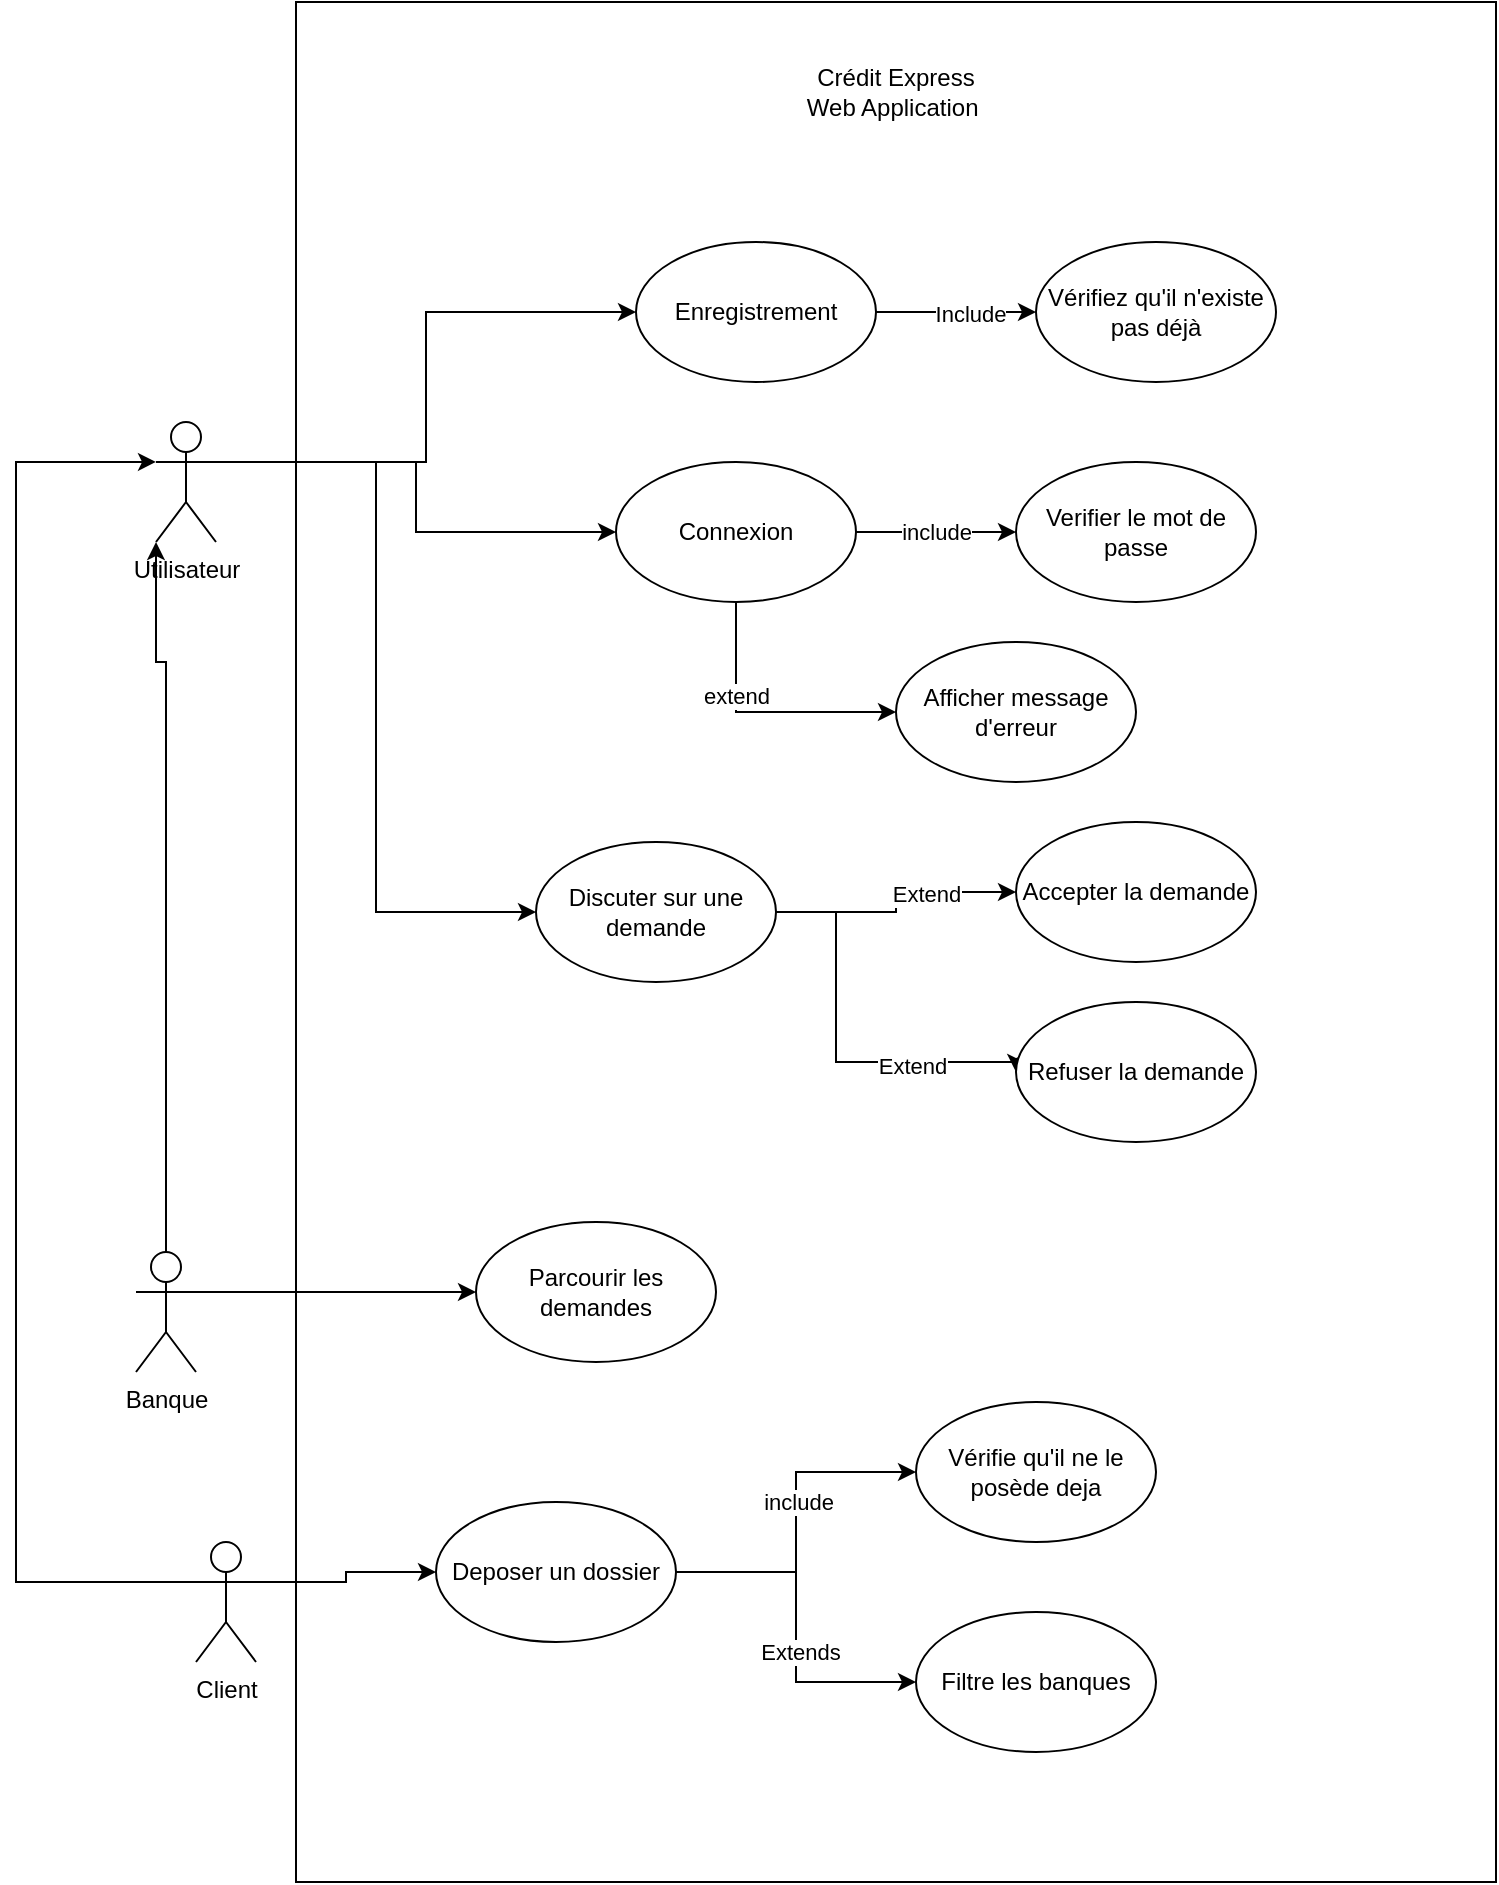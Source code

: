 <mxfile version="21.3.8">
  <diagram name="Page-1" id="ZYVzFBfCdTXbve8AFahU">
    <mxGraphModel dx="1636" dy="2063" grid="1" gridSize="10" guides="1" tooltips="1" connect="1" arrows="1" fold="1" page="1" pageScale="1" pageWidth="827" pageHeight="1169" math="0" shadow="0">
      <root>
        <mxCell id="0" />
        <mxCell id="1" parent="0" />
        <mxCell id="oORlP-asXwp0yWecNUN8-51" value="" style="rounded=0;whiteSpace=wrap;html=1;align=center;" vertex="1" parent="1">
          <mxGeometry x="170" y="-110" width="600" height="940" as="geometry" />
        </mxCell>
        <mxCell id="oORlP-asXwp0yWecNUN8-8" style="edgeStyle=orthogonalEdgeStyle;rounded=0;orthogonalLoop=1;jettySize=auto;html=1;entryX=0;entryY=1;entryDx=0;entryDy=0;entryPerimeter=0;" edge="1" parent="1" source="oORlP-asXwp0yWecNUN8-1" target="oORlP-asXwp0yWecNUN8-3">
          <mxGeometry relative="1" as="geometry">
            <mxPoint x="145" y="180" as="targetPoint" />
            <Array as="points">
              <mxPoint x="105" y="220" />
              <mxPoint x="100" y="220" />
            </Array>
          </mxGeometry>
        </mxCell>
        <mxCell id="oORlP-asXwp0yWecNUN8-16" style="edgeStyle=orthogonalEdgeStyle;rounded=0;orthogonalLoop=1;jettySize=auto;html=1;exitX=1;exitY=0.333;exitDx=0;exitDy=0;exitPerimeter=0;entryX=0;entryY=0.5;entryDx=0;entryDy=0;" edge="1" parent="1" source="oORlP-asXwp0yWecNUN8-1" target="oORlP-asXwp0yWecNUN8-13">
          <mxGeometry relative="1" as="geometry" />
        </mxCell>
        <mxCell id="oORlP-asXwp0yWecNUN8-1" value="Banque" style="shape=umlActor;verticalLabelPosition=bottom;verticalAlign=top;html=1;" vertex="1" parent="1">
          <mxGeometry x="90" y="515" width="30" height="60" as="geometry" />
        </mxCell>
        <mxCell id="oORlP-asXwp0yWecNUN8-7" style="edgeStyle=orthogonalEdgeStyle;rounded=0;orthogonalLoop=1;jettySize=auto;html=1;exitX=0;exitY=0.333;exitDx=0;exitDy=0;exitPerimeter=0;entryX=0;entryY=0.333;entryDx=0;entryDy=0;entryPerimeter=0;" edge="1" parent="1" source="oORlP-asXwp0yWecNUN8-2" target="oORlP-asXwp0yWecNUN8-3">
          <mxGeometry relative="1" as="geometry">
            <Array as="points">
              <mxPoint x="30" y="680" />
              <mxPoint x="30" y="120" />
            </Array>
          </mxGeometry>
        </mxCell>
        <mxCell id="oORlP-asXwp0yWecNUN8-15" style="edgeStyle=orthogonalEdgeStyle;rounded=0;orthogonalLoop=1;jettySize=auto;html=1;exitX=1;exitY=0.333;exitDx=0;exitDy=0;exitPerimeter=0;entryX=0;entryY=0.5;entryDx=0;entryDy=0;" edge="1" parent="1" source="oORlP-asXwp0yWecNUN8-2" target="oORlP-asXwp0yWecNUN8-14">
          <mxGeometry relative="1" as="geometry" />
        </mxCell>
        <mxCell id="oORlP-asXwp0yWecNUN8-2" value="Client" style="shape=umlActor;verticalLabelPosition=bottom;verticalAlign=top;html=1;" vertex="1" parent="1">
          <mxGeometry x="120" y="660" width="30" height="60" as="geometry" />
        </mxCell>
        <mxCell id="oORlP-asXwp0yWecNUN8-11" style="edgeStyle=orthogonalEdgeStyle;rounded=0;orthogonalLoop=1;jettySize=auto;html=1;exitX=1;exitY=0.333;exitDx=0;exitDy=0;exitPerimeter=0;entryX=0;entryY=0.5;entryDx=0;entryDy=0;" edge="1" parent="1" source="oORlP-asXwp0yWecNUN8-3" target="oORlP-asXwp0yWecNUN8-9">
          <mxGeometry relative="1" as="geometry" />
        </mxCell>
        <mxCell id="oORlP-asXwp0yWecNUN8-12" style="edgeStyle=orthogonalEdgeStyle;rounded=0;orthogonalLoop=1;jettySize=auto;html=1;exitX=1;exitY=0.333;exitDx=0;exitDy=0;exitPerimeter=0;entryX=0;entryY=0.5;entryDx=0;entryDy=0;" edge="1" parent="1" source="oORlP-asXwp0yWecNUN8-3" target="oORlP-asXwp0yWecNUN8-10">
          <mxGeometry relative="1" as="geometry" />
        </mxCell>
        <mxCell id="oORlP-asXwp0yWecNUN8-48" style="edgeStyle=orthogonalEdgeStyle;rounded=0;orthogonalLoop=1;jettySize=auto;html=1;exitX=1;exitY=0.333;exitDx=0;exitDy=0;exitPerimeter=0;entryX=0;entryY=0.5;entryDx=0;entryDy=0;" edge="1" parent="1" source="oORlP-asXwp0yWecNUN8-3" target="oORlP-asXwp0yWecNUN8-44">
          <mxGeometry relative="1" as="geometry" />
        </mxCell>
        <mxCell id="oORlP-asXwp0yWecNUN8-3" value="Utilisateur" style="shape=umlActor;verticalLabelPosition=bottom;verticalAlign=top;html=1;" vertex="1" parent="1">
          <mxGeometry x="100" y="100" width="30" height="60" as="geometry" />
        </mxCell>
        <mxCell id="oORlP-asXwp0yWecNUN8-20" value="" style="edgeStyle=orthogonalEdgeStyle;rounded=0;orthogonalLoop=1;jettySize=auto;html=1;" edge="1" parent="1" source="oORlP-asXwp0yWecNUN8-9" target="oORlP-asXwp0yWecNUN8-19">
          <mxGeometry relative="1" as="geometry" />
        </mxCell>
        <mxCell id="oORlP-asXwp0yWecNUN8-50" value="Include" style="edgeLabel;html=1;align=center;verticalAlign=middle;resizable=0;points=[];" vertex="1" connectable="0" parent="oORlP-asXwp0yWecNUN8-20">
          <mxGeometry x="0.158" y="-1" relative="1" as="geometry">
            <mxPoint as="offset" />
          </mxGeometry>
        </mxCell>
        <mxCell id="oORlP-asXwp0yWecNUN8-9" value="Enregistrement" style="ellipse;whiteSpace=wrap;html=1;" vertex="1" parent="1">
          <mxGeometry x="340" y="10" width="120" height="70" as="geometry" />
        </mxCell>
        <mxCell id="oORlP-asXwp0yWecNUN8-38" style="edgeStyle=orthogonalEdgeStyle;rounded=0;orthogonalLoop=1;jettySize=auto;html=1;exitX=1;exitY=0.5;exitDx=0;exitDy=0;entryX=0;entryY=0.5;entryDx=0;entryDy=0;" edge="1" parent="1" source="oORlP-asXwp0yWecNUN8-10" target="oORlP-asXwp0yWecNUN8-37">
          <mxGeometry relative="1" as="geometry" />
        </mxCell>
        <mxCell id="oORlP-asXwp0yWecNUN8-39" value="include" style="edgeLabel;html=1;align=center;verticalAlign=middle;resizable=0;points=[];" vertex="1" connectable="0" parent="oORlP-asXwp0yWecNUN8-38">
          <mxGeometry x="0.319" relative="1" as="geometry">
            <mxPoint x="-13" as="offset" />
          </mxGeometry>
        </mxCell>
        <mxCell id="oORlP-asXwp0yWecNUN8-10" value="Connexion" style="ellipse;whiteSpace=wrap;html=1;" vertex="1" parent="1">
          <mxGeometry x="330" y="120" width="120" height="70" as="geometry" />
        </mxCell>
        <mxCell id="oORlP-asXwp0yWecNUN8-29" style="edgeStyle=orthogonalEdgeStyle;rounded=0;orthogonalLoop=1;jettySize=auto;html=1;exitX=1;exitY=0.5;exitDx=0;exitDy=0;entryX=0;entryY=0.5;entryDx=0;entryDy=0;" edge="1" parent="1" source="oORlP-asXwp0yWecNUN8-44" target="oORlP-asXwp0yWecNUN8-28">
          <mxGeometry relative="1" as="geometry">
            <Array as="points">
              <mxPoint x="440" y="345" />
              <mxPoint x="440" y="420" />
              <mxPoint x="530" y="420" />
            </Array>
          </mxGeometry>
        </mxCell>
        <mxCell id="oORlP-asXwp0yWecNUN8-31" value="Extend" style="edgeLabel;html=1;align=center;verticalAlign=middle;resizable=0;points=[];" vertex="1" connectable="0" parent="oORlP-asXwp0yWecNUN8-29">
          <mxGeometry x="0.423" y="-2" relative="1" as="geometry">
            <mxPoint as="offset" />
          </mxGeometry>
        </mxCell>
        <mxCell id="oORlP-asXwp0yWecNUN8-13" value="Parcourir les demandes" style="ellipse;whiteSpace=wrap;html=1;" vertex="1" parent="1">
          <mxGeometry x="260" y="500" width="120" height="70" as="geometry" />
        </mxCell>
        <mxCell id="oORlP-asXwp0yWecNUN8-24" style="edgeStyle=orthogonalEdgeStyle;rounded=0;orthogonalLoop=1;jettySize=auto;html=1;exitX=1;exitY=0.5;exitDx=0;exitDy=0;" edge="1" parent="1" source="oORlP-asXwp0yWecNUN8-14" target="oORlP-asXwp0yWecNUN8-23">
          <mxGeometry relative="1" as="geometry" />
        </mxCell>
        <mxCell id="oORlP-asXwp0yWecNUN8-32" value="include" style="edgeLabel;html=1;align=center;verticalAlign=middle;resizable=0;points=[];" vertex="1" connectable="0" parent="oORlP-asXwp0yWecNUN8-24">
          <mxGeometry x="-0.371" relative="1" as="geometry">
            <mxPoint x="7" y="-35" as="offset" />
          </mxGeometry>
        </mxCell>
        <mxCell id="oORlP-asXwp0yWecNUN8-14" value="Deposer un dossier" style="ellipse;whiteSpace=wrap;html=1;" vertex="1" parent="1">
          <mxGeometry x="240" y="640" width="120" height="70" as="geometry" />
        </mxCell>
        <mxCell id="oORlP-asXwp0yWecNUN8-19" value="Vérifiez qu&#39;il n&#39;existe pas déjà" style="ellipse;whiteSpace=wrap;html=1;" vertex="1" parent="1">
          <mxGeometry x="540" y="10" width="120" height="70" as="geometry" />
        </mxCell>
        <mxCell id="oORlP-asXwp0yWecNUN8-23" value="Vérifie qu&#39;il ne le posède deja" style="ellipse;whiteSpace=wrap;html=1;" vertex="1" parent="1">
          <mxGeometry x="480" y="590" width="120" height="70" as="geometry" />
        </mxCell>
        <mxCell id="oORlP-asXwp0yWecNUN8-26" value="Accepter la demande" style="ellipse;whiteSpace=wrap;html=1;" vertex="1" parent="1">
          <mxGeometry x="530" y="300" width="120" height="70" as="geometry" />
        </mxCell>
        <mxCell id="oORlP-asXwp0yWecNUN8-28" value="Refuser la demande" style="ellipse;whiteSpace=wrap;html=1;" vertex="1" parent="1">
          <mxGeometry x="530" y="390" width="120" height="70" as="geometry" />
        </mxCell>
        <mxCell id="oORlP-asXwp0yWecNUN8-33" value="Filtre les banques" style="ellipse;whiteSpace=wrap;html=1;" vertex="1" parent="1">
          <mxGeometry x="480" y="695" width="120" height="70" as="geometry" />
        </mxCell>
        <mxCell id="oORlP-asXwp0yWecNUN8-34" style="edgeStyle=orthogonalEdgeStyle;rounded=0;orthogonalLoop=1;jettySize=auto;html=1;exitX=1;exitY=0.5;exitDx=0;exitDy=0;entryX=0;entryY=0.5;entryDx=0;entryDy=0;" edge="1" parent="1" source="oORlP-asXwp0yWecNUN8-14" target="oORlP-asXwp0yWecNUN8-33">
          <mxGeometry relative="1" as="geometry">
            <mxPoint x="370" y="685" as="sourcePoint" />
            <mxPoint x="490" y="635" as="targetPoint" />
          </mxGeometry>
        </mxCell>
        <mxCell id="oORlP-asXwp0yWecNUN8-36" value="Extends" style="edgeLabel;html=1;align=center;verticalAlign=middle;resizable=0;points=[];" vertex="1" connectable="0" parent="oORlP-asXwp0yWecNUN8-34">
          <mxGeometry x="0.137" y="2" relative="1" as="geometry">
            <mxPoint as="offset" />
          </mxGeometry>
        </mxCell>
        <mxCell id="oORlP-asXwp0yWecNUN8-37" value="Verifier le mot de passe" style="ellipse;whiteSpace=wrap;html=1;" vertex="1" parent="1">
          <mxGeometry x="530" y="120" width="120" height="70" as="geometry" />
        </mxCell>
        <mxCell id="oORlP-asXwp0yWecNUN8-40" value="Afficher message d&#39;erreur" style="ellipse;whiteSpace=wrap;html=1;" vertex="1" parent="1">
          <mxGeometry x="470" y="210" width="120" height="70" as="geometry" />
        </mxCell>
        <mxCell id="oORlP-asXwp0yWecNUN8-42" style="edgeStyle=orthogonalEdgeStyle;rounded=0;orthogonalLoop=1;jettySize=auto;html=1;exitX=0.5;exitY=1;exitDx=0;exitDy=0;entryX=0;entryY=0.5;entryDx=0;entryDy=0;" edge="1" parent="1" source="oORlP-asXwp0yWecNUN8-10" target="oORlP-asXwp0yWecNUN8-40">
          <mxGeometry relative="1" as="geometry">
            <mxPoint x="170" y="130" as="sourcePoint" />
            <mxPoint x="340" y="165" as="targetPoint" />
          </mxGeometry>
        </mxCell>
        <mxCell id="oORlP-asXwp0yWecNUN8-43" value="extend" style="edgeLabel;html=1;align=center;verticalAlign=middle;resizable=0;points=[];" vertex="1" connectable="0" parent="oORlP-asXwp0yWecNUN8-42">
          <mxGeometry x="-0.312" relative="1" as="geometry">
            <mxPoint as="offset" />
          </mxGeometry>
        </mxCell>
        <mxCell id="oORlP-asXwp0yWecNUN8-46" style="edgeStyle=orthogonalEdgeStyle;rounded=0;orthogonalLoop=1;jettySize=auto;html=1;exitX=1;exitY=0.5;exitDx=0;exitDy=0;" edge="1" parent="1" source="oORlP-asXwp0yWecNUN8-44" target="oORlP-asXwp0yWecNUN8-26">
          <mxGeometry relative="1" as="geometry" />
        </mxCell>
        <mxCell id="oORlP-asXwp0yWecNUN8-47" value="Extend" style="edgeLabel;html=1;align=center;verticalAlign=middle;resizable=0;points=[];" vertex="1" connectable="0" parent="oORlP-asXwp0yWecNUN8-46">
          <mxGeometry x="0.31" y="-1" relative="1" as="geometry">
            <mxPoint as="offset" />
          </mxGeometry>
        </mxCell>
        <mxCell id="oORlP-asXwp0yWecNUN8-44" value="Discuter sur une demande" style="ellipse;whiteSpace=wrap;html=1;" vertex="1" parent="1">
          <mxGeometry x="290" y="310" width="120" height="70" as="geometry" />
        </mxCell>
        <mxCell id="oORlP-asXwp0yWecNUN8-53" value="Crédit Express Web Application&amp;nbsp;" style="text;html=1;strokeColor=none;fillColor=none;align=center;verticalAlign=middle;whiteSpace=wrap;rounded=0;" vertex="1" parent="1">
          <mxGeometry x="420" y="-80" width="100" height="30" as="geometry" />
        </mxCell>
      </root>
    </mxGraphModel>
  </diagram>
</mxfile>
